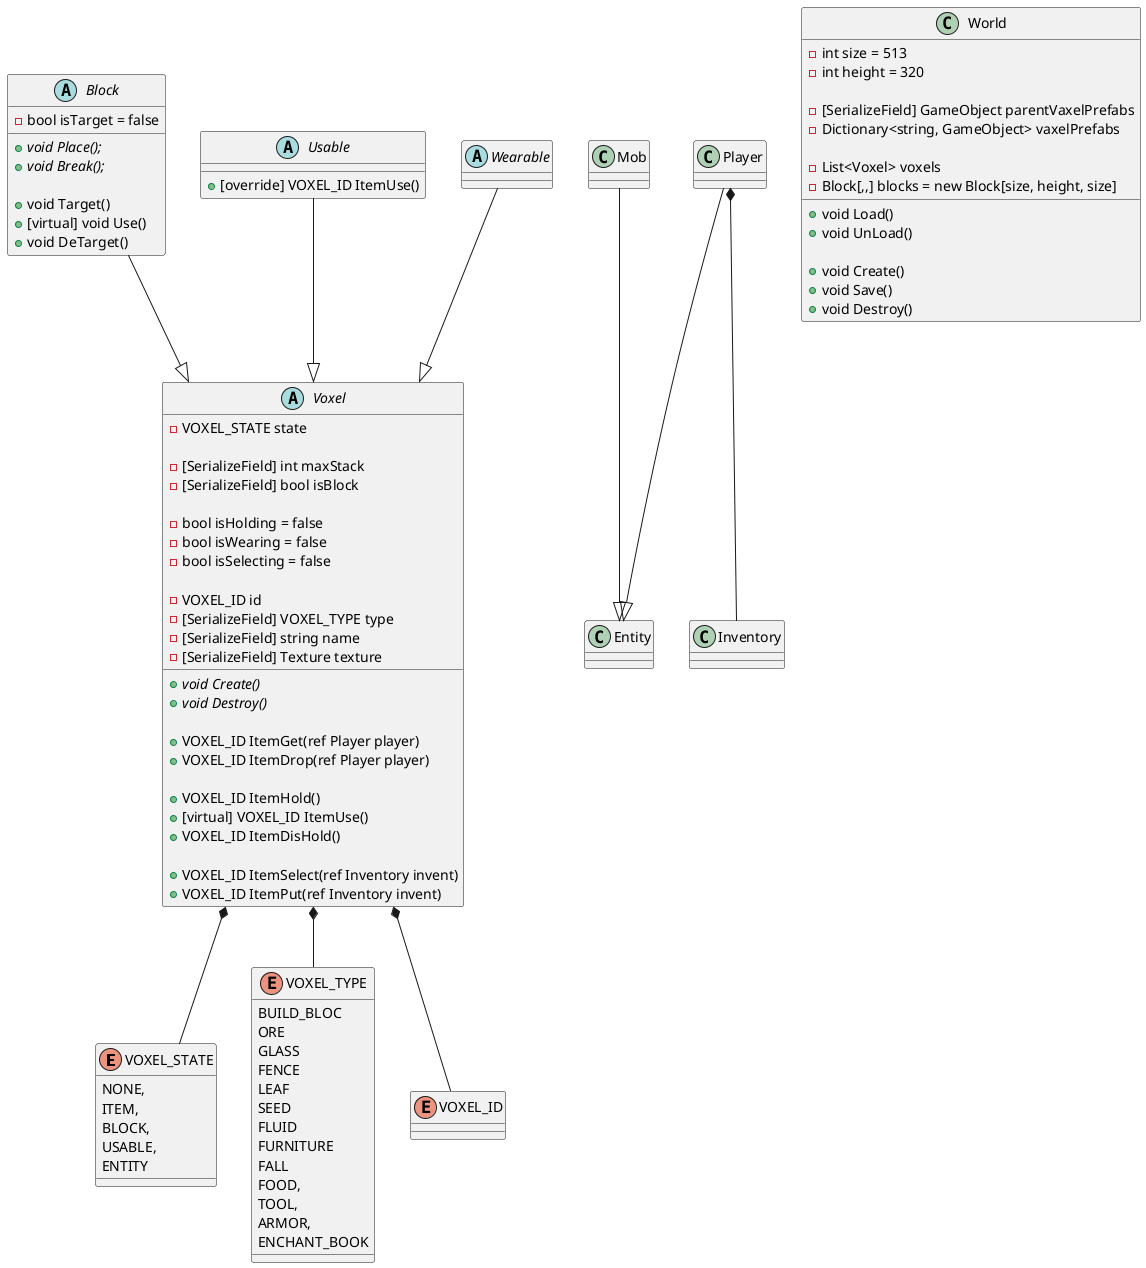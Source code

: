 ﻿@startuml Unity Minecraft World

enum VOXEL_STATE
{
    NONE,
    ITEM,
    BLOCK,
    USABLE,
    ENTITY
}

enum VOXEL_TYPE
{
    BUILD_BLOC
    ORE
    GLASS
    FENCE
    LEAF
    SEED
    FLUID
    FURNITURE
    FALL
    FOOD,
    TOOL,
    ARMOR,
    ENCHANT_BOOK
}

enum VOXEL_ID
{

}

class Entity
{

}

Mob --|> Entity
class Mob
{

}

class Inventory
{

}

Player *-- Inventory
Player --|> Entity
class Player
{

}

Voxel *-- VOXEL_STATE
Voxel *-- VOXEL_TYPE
Voxel *-- VOXEL_ID
abstract class Voxel
{
    - VOXEL_STATE state

    - [SerializeField] int maxStack
    - [SerializeField] bool isBlock

    - bool isHolding = false
    - bool isWearing = false
    - bool isSelecting = false

    - VOXEL_ID id
    - [SerializeField] VOXEL_TYPE type
    - [SerializeField] string name
    - [SerializeField] Texture texture

    + {abstract} void Create()
    + {abstract} void Destroy()

    + VOXEL_ID ItemGet(ref Player player)
    + VOXEL_ID ItemDrop(ref Player player)

    + VOXEL_ID ItemHold()
    + [virtual] VOXEL_ID ItemUse()
    + VOXEL_ID ItemDisHold()

    + VOXEL_ID ItemSelect(ref Inventory invent)
    + VOXEL_ID ItemPut(ref Inventory invent)
}

Block --|> Voxel
abstract class Block
{
    - bool isTarget = false

    + {abstract} void Place();
    + {abstract} void Break();

    + void Target()
    + [virtual] void Use()
    + void DeTarget()
}

Usable --|> Voxel
abstract class Usable
{
    + [override] VOXEL_ID ItemUse()
}

Wearable --|> Voxel
abstract class Wearable
{

}

class World
{
    - int size = 513
    - int height = 320

    - [SerializeField] GameObject parentVaxelPrefabs
    - Dictionary<string, GameObject> vaxelPrefabs

    - List<Voxel> voxels
    - Block[,,] blocks = new Block[size, height, size]

    + void Load()
    + void UnLoad()

    + void Create()
    + void Save()
    + void Destroy()

}


@enduml

